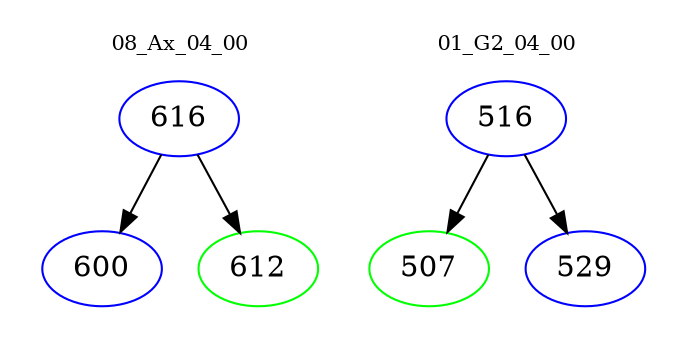 digraph{
subgraph cluster_0 {
color = white
label = "08_Ax_04_00";
fontsize=10;
T0_616 [label="616", color="blue"]
T0_616 -> T0_600 [color="black"]
T0_600 [label="600", color="blue"]
T0_616 -> T0_612 [color="black"]
T0_612 [label="612", color="green"]
}
subgraph cluster_1 {
color = white
label = "01_G2_04_00";
fontsize=10;
T1_516 [label="516", color="blue"]
T1_516 -> T1_507 [color="black"]
T1_507 [label="507", color="green"]
T1_516 -> T1_529 [color="black"]
T1_529 [label="529", color="blue"]
}
}
